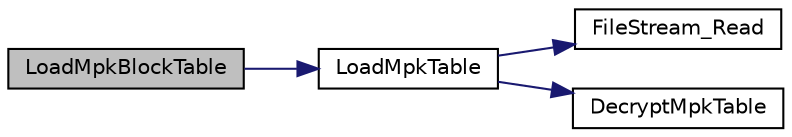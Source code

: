 digraph G
{
  edge [fontname="Helvetica",fontsize="10",labelfontname="Helvetica",labelfontsize="10"];
  node [fontname="Helvetica",fontsize="10",shape=record];
  rankdir="LR";
  Node1 [label="LoadMpkBlockTable",height=0.2,width=0.4,color="black", fillcolor="grey75", style="filled" fontcolor="black"];
  Node1 -> Node2 [color="midnightblue",fontsize="10",style="solid",fontname="Helvetica"];
  Node2 [label="LoadMpkTable",height=0.2,width=0.4,color="black", fillcolor="white", style="filled",URL="$_s_base_sub_types_8cpp.html#ac08dc3cafe90437856f4737ba2cc6b98"];
  Node2 -> Node3 [color="midnightblue",fontsize="10",style="solid",fontname="Helvetica"];
  Node3 [label="FileStream_Read",height=0.2,width=0.4,color="black", fillcolor="white", style="filled",URL="$_file_stream_8cpp.html#a593f3b1416f7497c28fa5552cd1b3003"];
  Node2 -> Node4 [color="midnightblue",fontsize="10",style="solid",fontname="Helvetica"];
  Node4 [label="DecryptMpkTable",height=0.2,width=0.4,color="black", fillcolor="white", style="filled",URL="$_s_base_sub_types_8cpp.html#a1fa04b7884d38fcc61b7f1462b882afb"];
}
